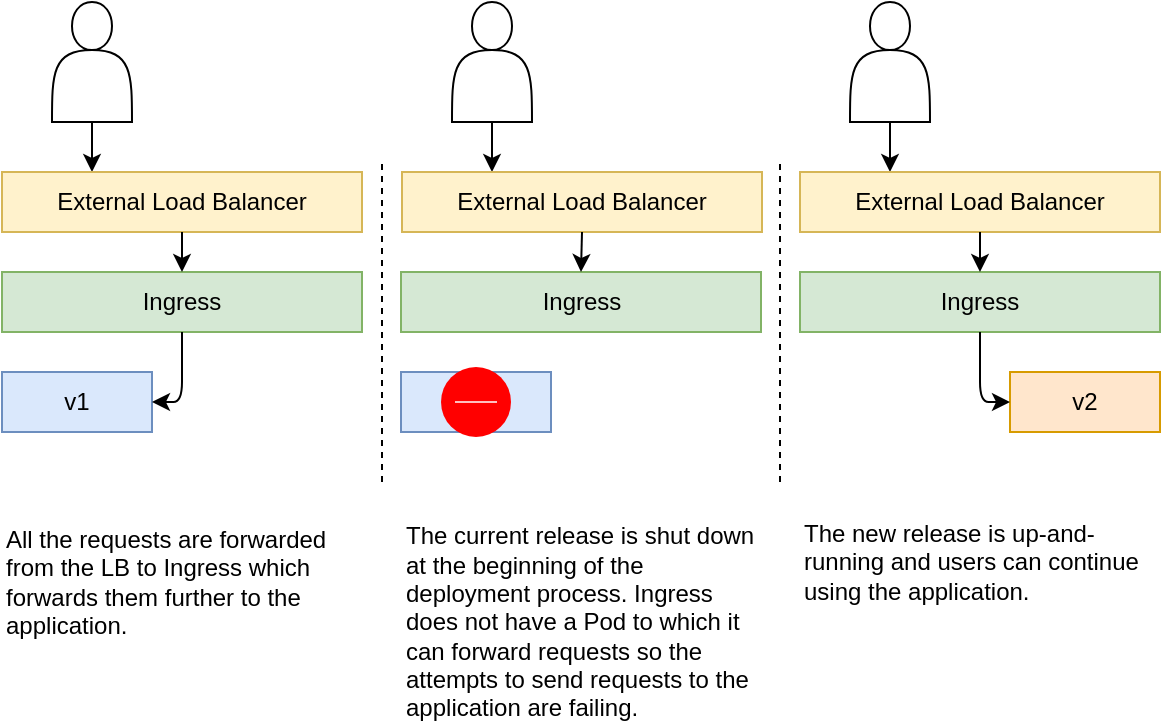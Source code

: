 <mxfile pages="1" version="11.2.3" type="device"><diagram id="KRm0tt6z543xYg5zOcwD" name="Page-1"><mxGraphModel dx="1147" dy="773" grid="1" gridSize="10" guides="1" tooltips="1" connect="1" arrows="1" fold="1" page="1" pageScale="1" pageWidth="850" pageHeight="1100" math="0" shadow="0"><root><mxCell id="0"/><mxCell id="1" parent="0"/><mxCell id="rLweVuyjbfKoWELMfHHj-3" value="" style="shape=actor;whiteSpace=wrap;html=1;" parent="1" vertex="1"><mxGeometry x="155" y="50" width="40" height="60" as="geometry"/></mxCell><mxCell id="rLweVuyjbfKoWELMfHHj-4" value="" style="endArrow=classic;html=1;exitX=0.5;exitY=1;exitDx=0;exitDy=0;entryX=0.25;entryY=0;entryDx=0;entryDy=0;" parent="1" source="rLweVuyjbfKoWELMfHHj-3" target="rLweVuyjbfKoWELMfHHj-6" edge="1"><mxGeometry width="50" height="50" relative="1" as="geometry"><mxPoint x="10" y="200" as="sourcePoint"/><mxPoint x="60" y="150" as="targetPoint"/></mxGeometry></mxCell><mxCell id="rLweVuyjbfKoWELMfHHj-6" value="External Load Balancer" style="rounded=0;whiteSpace=wrap;html=1;fillColor=#fff2cc;strokeColor=#d6b656;" parent="1" vertex="1"><mxGeometry x="130" y="135" width="180" height="30" as="geometry"/></mxCell><mxCell id="rLweVuyjbfKoWELMfHHj-8" value="v1" style="rounded=0;whiteSpace=wrap;html=1;fillColor=#dae8fc;strokeColor=#6c8ebf;" parent="1" vertex="1"><mxGeometry x="130" y="235" width="75" height="30" as="geometry"/></mxCell><mxCell id="KMlO7DCFvOSCyMWPw7Zz-8" value="Ingress" style="rounded=0;whiteSpace=wrap;html=1;fillColor=#d5e8d4;strokeColor=#82b366;" parent="1" vertex="1"><mxGeometry x="130" y="185" width="180" height="30" as="geometry"/></mxCell><mxCell id="KMlO7DCFvOSCyMWPw7Zz-14" value="All the requests are forwarded from the LB to Ingress which forwards them further to the application." style="text;html=1;strokeColor=none;fillColor=none;align=left;verticalAlign=middle;whiteSpace=wrap;rounded=0;" parent="1" vertex="1"><mxGeometry x="130" y="310" width="180" height="60" as="geometry"/></mxCell><mxCell id="KMlO7DCFvOSCyMWPw7Zz-17" value="" style="shape=actor;whiteSpace=wrap;html=1;" parent="1" vertex="1"><mxGeometry x="355" y="50" width="40" height="60" as="geometry"/></mxCell><mxCell id="KMlO7DCFvOSCyMWPw7Zz-18" value="" style="endArrow=classic;html=1;exitX=0.5;exitY=1;exitDx=0;exitDy=0;entryX=0.25;entryY=0;entryDx=0;entryDy=0;" parent="1" source="KMlO7DCFvOSCyMWPw7Zz-17" target="KMlO7DCFvOSCyMWPw7Zz-19" edge="1"><mxGeometry width="50" height="50" relative="1" as="geometry"><mxPoint x="210" y="200" as="sourcePoint"/><mxPoint x="260" y="150" as="targetPoint"/></mxGeometry></mxCell><mxCell id="KMlO7DCFvOSCyMWPw7Zz-19" value="External Load Balancer" style="rounded=0;whiteSpace=wrap;html=1;fillColor=#fff2cc;strokeColor=#d6b656;" parent="1" vertex="1"><mxGeometry x="330" y="135" width="180" height="30" as="geometry"/></mxCell><mxCell id="KMlO7DCFvOSCyMWPw7Zz-29" value="The current release is shut down at the beginning of the deployment process. Ingress does not have a Pod to which it can forward requests so the attempts to send requests to the application are failing." style="text;html=1;strokeColor=none;fillColor=none;align=left;verticalAlign=middle;whiteSpace=wrap;rounded=0;" parent="1" vertex="1"><mxGeometry x="330" y="310" width="180" height="100" as="geometry"/></mxCell><mxCell id="KMlO7DCFvOSCyMWPw7Zz-30" value="" style="endArrow=none;dashed=1;html=1;" parent="1" edge="1"><mxGeometry width="50" height="50" relative="1" as="geometry"><mxPoint x="320" y="290" as="sourcePoint"/><mxPoint x="320" y="130" as="targetPoint"/></mxGeometry></mxCell><mxCell id="KMlO7DCFvOSCyMWPw7Zz-31" value="" style="shape=actor;whiteSpace=wrap;html=1;" parent="1" vertex="1"><mxGeometry x="554" y="50" width="40" height="60" as="geometry"/></mxCell><mxCell id="KMlO7DCFvOSCyMWPw7Zz-32" value="" style="endArrow=classic;html=1;exitX=0.5;exitY=1;exitDx=0;exitDy=0;entryX=0.25;entryY=0;entryDx=0;entryDy=0;" parent="1" source="KMlO7DCFvOSCyMWPw7Zz-31" target="KMlO7DCFvOSCyMWPw7Zz-33" edge="1"><mxGeometry width="50" height="50" relative="1" as="geometry"><mxPoint x="409" y="200" as="sourcePoint"/><mxPoint x="459" y="150" as="targetPoint"/></mxGeometry></mxCell><mxCell id="KMlO7DCFvOSCyMWPw7Zz-33" value="External Load Balancer" style="rounded=0;whiteSpace=wrap;html=1;fillColor=#fff2cc;strokeColor=#d6b656;" parent="1" vertex="1"><mxGeometry x="529" y="135" width="180" height="30" as="geometry"/></mxCell><mxCell id="KMlO7DCFvOSCyMWPw7Zz-43" value="The new release is up-and-running and users can continue using the application." style="text;html=1;strokeColor=none;fillColor=none;align=left;verticalAlign=middle;whiteSpace=wrap;rounded=0;" parent="1" vertex="1"><mxGeometry x="529" y="310" width="180" height="40" as="geometry"/></mxCell><mxCell id="KMlO7DCFvOSCyMWPw7Zz-44" value="" style="endArrow=none;dashed=1;html=1;" parent="1" edge="1"><mxGeometry width="50" height="50" relative="1" as="geometry"><mxPoint x="519" y="290" as="sourcePoint"/><mxPoint x="519" y="130" as="targetPoint"/></mxGeometry></mxCell><mxCell id="KMlO7DCFvOSCyMWPw7Zz-45" value="" style="shape=image;html=1;verticalAlign=top;verticalLabelPosition=bottom;labelBackgroundColor=#ffffff;imageAspect=0;aspect=fixed;image=https://cdn2.iconfinder.com/data/icons/integers/60/number-one-128.png;align=left;" parent="1" vertex="1"><mxGeometry x="260" y="50" width="40" height="40" as="geometry"/></mxCell><mxCell id="KMlO7DCFvOSCyMWPw7Zz-46" value="" style="shape=image;html=1;verticalAlign=top;verticalLabelPosition=bottom;labelBackgroundColor=#ffffff;imageAspect=0;aspect=fixed;image=https://cdn2.iconfinder.com/data/icons/integers/60/number-two-128.png;align=left;" parent="1" vertex="1"><mxGeometry x="460" y="50" width="40" height="40" as="geometry"/></mxCell><mxCell id="KMlO7DCFvOSCyMWPw7Zz-47" value="" style="shape=image;html=1;verticalAlign=top;verticalLabelPosition=bottom;labelBackgroundColor=#ffffff;imageAspect=0;aspect=fixed;image=https://cdn2.iconfinder.com/data/icons/integers/60/number-three-128.png;align=left;" parent="1" vertex="1"><mxGeometry x="660" y="50" width="39" height="39" as="geometry"/></mxCell><mxCell id="Ymvx82RExOOmEXe7ZtTm-1" value="" style="endArrow=classic;html=1;exitX=0.5;exitY=1;exitDx=0;exitDy=0;entryX=0.5;entryY=0;entryDx=0;entryDy=0;" edge="1" parent="1" source="rLweVuyjbfKoWELMfHHj-6" target="KMlO7DCFvOSCyMWPw7Zz-8"><mxGeometry width="50" height="50" relative="1" as="geometry"><mxPoint x="210" y="470" as="sourcePoint"/><mxPoint x="260" y="420" as="targetPoint"/></mxGeometry></mxCell><mxCell id="Ymvx82RExOOmEXe7ZtTm-2" value="" style="endArrow=classic;html=1;exitX=0.5;exitY=1;exitDx=0;exitDy=0;entryX=1;entryY=0.5;entryDx=0;entryDy=0;" edge="1" parent="1" source="KMlO7DCFvOSCyMWPw7Zz-8" target="rLweVuyjbfKoWELMfHHj-8"><mxGeometry width="50" height="50" relative="1" as="geometry"><mxPoint x="200" y="490" as="sourcePoint"/><mxPoint x="250" y="440" as="targetPoint"/><Array as="points"><mxPoint x="220" y="250"/></Array></mxGeometry></mxCell><mxCell id="Ymvx82RExOOmEXe7ZtTm-3" value="v1" style="rounded=0;whiteSpace=wrap;html=1;fillColor=#dae8fc;strokeColor=#6c8ebf;" vertex="1" parent="1"><mxGeometry x="329.5" y="235" width="75" height="30" as="geometry"/></mxCell><mxCell id="Ymvx82RExOOmEXe7ZtTm-4" value="Ingress" style="rounded=0;whiteSpace=wrap;html=1;fillColor=#d5e8d4;strokeColor=#82b366;" vertex="1" parent="1"><mxGeometry x="329.5" y="185" width="180" height="30" as="geometry"/></mxCell><mxCell id="Ymvx82RExOOmEXe7ZtTm-6" value="" style="endArrow=classic;html=1;exitX=0.5;exitY=1;exitDx=0;exitDy=0;entryX=0.5;entryY=0;entryDx=0;entryDy=0;" edge="1" parent="1" source="KMlO7DCFvOSCyMWPw7Zz-19" target="Ymvx82RExOOmEXe7ZtTm-4"><mxGeometry width="50" height="50" relative="1" as="geometry"><mxPoint x="230" y="175" as="sourcePoint"/><mxPoint x="230" y="195" as="targetPoint"/></mxGeometry></mxCell><mxCell id="Ymvx82RExOOmEXe7ZtTm-7" value="" style="html=1;verticalLabelPosition=bottom;labelBackgroundColor=#ffffff;verticalAlign=top;shadow=0;dashed=0;strokeWidth=2;shape=mxgraph.ios7.misc.delete;fillColor=#ff0000;strokeColor=#ffffff;" vertex="1" parent="1"><mxGeometry x="349.5" y="232.5" width="35" height="35" as="geometry"/></mxCell><mxCell id="Ymvx82RExOOmEXe7ZtTm-8" value="Ingress" style="rounded=0;whiteSpace=wrap;html=1;fillColor=#d5e8d4;strokeColor=#82b366;" vertex="1" parent="1"><mxGeometry x="529" y="185" width="180" height="30" as="geometry"/></mxCell><mxCell id="Ymvx82RExOOmEXe7ZtTm-9" value="" style="endArrow=classic;html=1;exitX=0.5;exitY=1;exitDx=0;exitDy=0;entryX=0.5;entryY=0;entryDx=0;entryDy=0;" edge="1" parent="1" source="KMlO7DCFvOSCyMWPw7Zz-33" target="Ymvx82RExOOmEXe7ZtTm-8"><mxGeometry width="50" height="50" relative="1" as="geometry"><mxPoint x="500" y="510" as="sourcePoint"/><mxPoint x="550" y="460" as="targetPoint"/></mxGeometry></mxCell><mxCell id="Ymvx82RExOOmEXe7ZtTm-10" value="v2" style="rounded=0;whiteSpace=wrap;html=1;fillColor=#ffe6cc;strokeColor=#d79b00;" vertex="1" parent="1"><mxGeometry x="634" y="235" width="75" height="30" as="geometry"/></mxCell><mxCell id="Ymvx82RExOOmEXe7ZtTm-11" value="" style="endArrow=classic;html=1;exitX=0.5;exitY=1;exitDx=0;exitDy=0;entryX=0;entryY=0.5;entryDx=0;entryDy=0;" edge="1" parent="1" source="Ymvx82RExOOmEXe7ZtTm-8" target="Ymvx82RExOOmEXe7ZtTm-10"><mxGeometry width="50" height="50" relative="1" as="geometry"><mxPoint x="560" y="290" as="sourcePoint"/><mxPoint x="610" y="240" as="targetPoint"/><Array as="points"><mxPoint x="619" y="250"/></Array></mxGeometry></mxCell></root></mxGraphModel></diagram></mxfile>